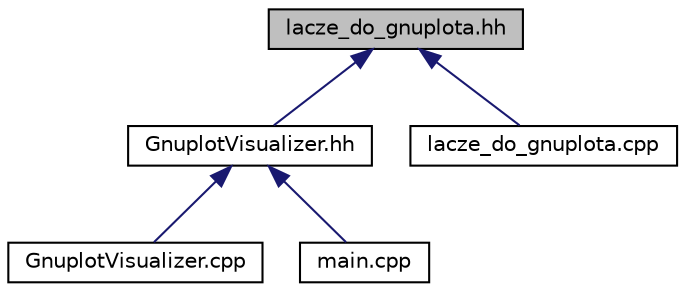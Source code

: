 digraph "lacze_do_gnuplota.hh"
{
  edge [fontname="Helvetica",fontsize="10",labelfontname="Helvetica",labelfontsize="10"];
  node [fontname="Helvetica",fontsize="10",shape=record];
  Node1 [label="lacze_do_gnuplota.hh",height=0.2,width=0.4,color="black", fillcolor="grey75", style="filled", fontcolor="black"];
  Node1 -> Node2 [dir="back",color="midnightblue",fontsize="10",style="solid",fontname="Helvetica"];
  Node2 [label="GnuplotVisualizer.hh",height=0.2,width=0.4,color="black", fillcolor="white", style="filled",URL="$_gnuplot_visualizer_8hh.html"];
  Node2 -> Node3 [dir="back",color="midnightblue",fontsize="10",style="solid",fontname="Helvetica"];
  Node3 [label="GnuplotVisualizer.cpp",height=0.2,width=0.4,color="black", fillcolor="white", style="filled",URL="$_gnuplot_visualizer_8cpp.html"];
  Node2 -> Node4 [dir="back",color="midnightblue",fontsize="10",style="solid",fontname="Helvetica"];
  Node4 [label="main.cpp",height=0.2,width=0.4,color="black", fillcolor="white", style="filled",URL="$main_8cpp.html"];
  Node1 -> Node5 [dir="back",color="midnightblue",fontsize="10",style="solid",fontname="Helvetica"];
  Node5 [label="lacze_do_gnuplota.cpp",height=0.2,width=0.4,color="black", fillcolor="white", style="filled",URL="$lacze__do__gnuplota_8cpp.html"];
}
